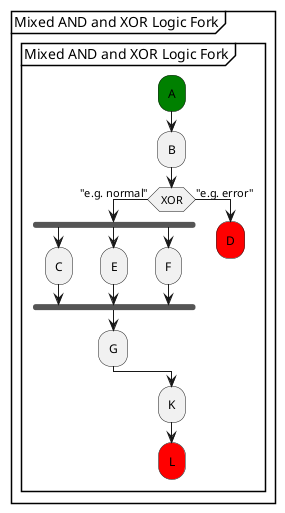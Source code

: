 /'

Tutorial - Mixed Logic Fork with possible Merge Topology
  
'/

@startuml 
partition "Mixed AND and XOR Logic Fork" {
group "Mixed AND and XOR Logic Fork"
      #green:A;
      :B;
  if (XOR) then ("e.g. normal")
    fork
      :C;
    fork again  
      :E;
    fork again  
      :F;
    end fork  
      :G;
  else ("e.g. error")
      #red:D;
      detach
  endif
      :K;
      #red:L;
      detach
end group
}      
@enduml
